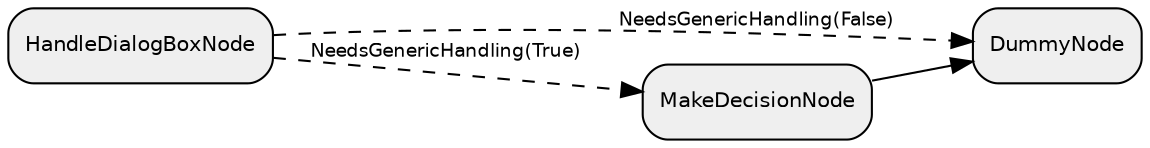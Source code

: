 digraph "subflow_J3CLJU77ZvtxRdDi0QzxE" {
  rankdir=LR;
  compound=true;
  node [shape=box, style="rounded,filled", fillcolor="#EFEFEF", fontname="Helvetica", fontsize=10];
  edge [fontname="Helvetica", fontsize=9];
  s1eEzzr4X2EP9PJpVIGBH [label="HandleDialogBoxNode"];
  TXdP1VL382Fo5Y8oneDx3 [label="DummyNode"];
  e9wgleNaAvE5bQCiHWQag [label="MakeDecisionNode"];
  s1eEzzr4X2EP9PJpVIGBH -> e9wgleNaAvE5bQCiHWQag [style="dashed", label="NeedsGenericHandling(True)"];
  s1eEzzr4X2EP9PJpVIGBH -> TXdP1VL382Fo5Y8oneDx3 [style="dashed", label="NeedsGenericHandling(False)"];
  e9wgleNaAvE5bQCiHWQag -> TXdP1VL382Fo5Y8oneDx3 [style="solid"];
}
